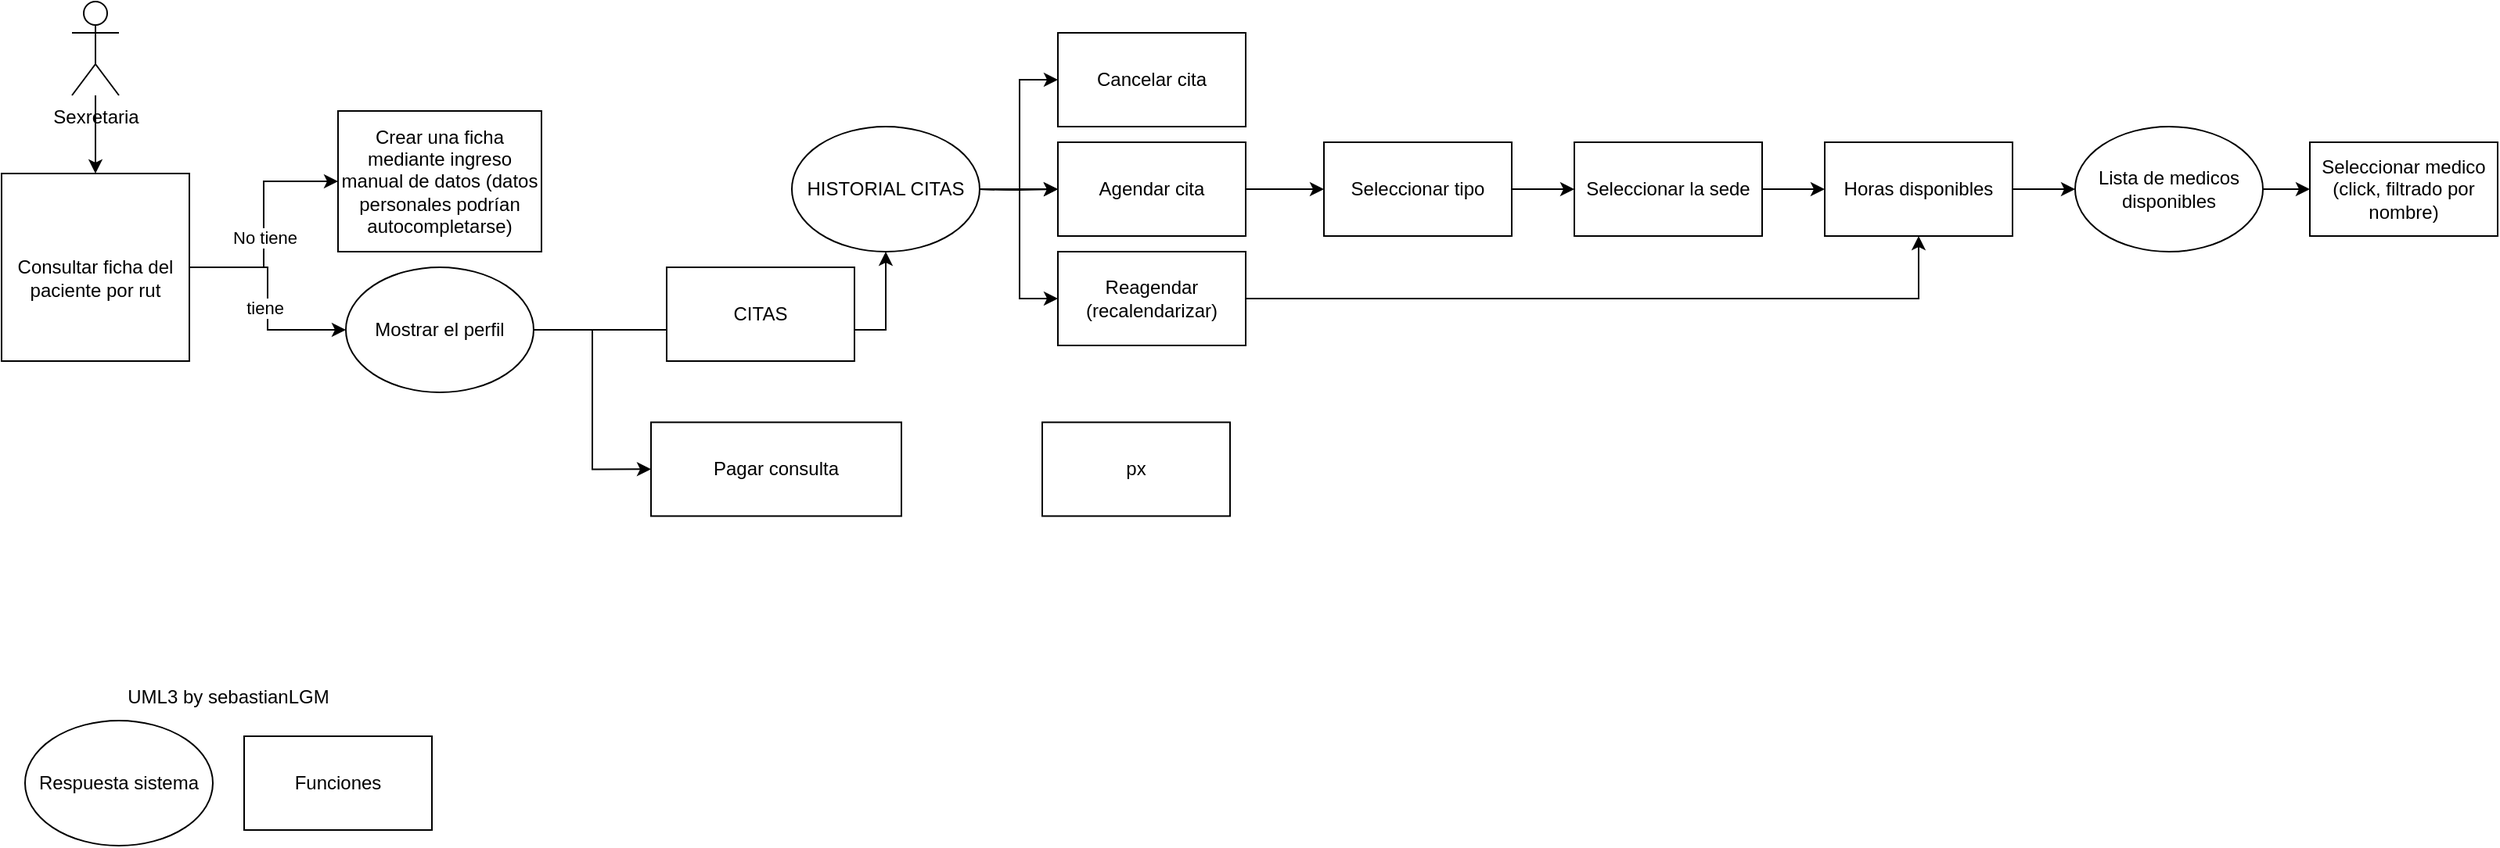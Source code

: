 <mxfile version="21.1.2" type="github">
  <diagram name="Página-1" id="845WD8U1ApV6iTWOgfoi">
    <mxGraphModel dx="1218" dy="619" grid="1" gridSize="10" guides="1" tooltips="1" connect="1" arrows="1" fold="1" page="1" pageScale="1" pageWidth="827" pageHeight="1169" math="0" shadow="0">
      <root>
        <mxCell id="0" />
        <mxCell id="1" parent="0" />
        <mxCell id="CYBAibLlUfrQaXq1cwKo-14" style="edgeStyle=orthogonalEdgeStyle;rounded=0;orthogonalLoop=1;jettySize=auto;html=1;entryX=0;entryY=0.5;entryDx=0;entryDy=0;" edge="1" parent="1" source="CYBAibLlUfrQaXq1cwKo-2" target="CYBAibLlUfrQaXq1cwKo-17">
          <mxGeometry relative="1" as="geometry">
            <mxPoint x="294" y="110.0" as="targetPoint" />
          </mxGeometry>
        </mxCell>
        <mxCell id="CYBAibLlUfrQaXq1cwKo-18" value="No tiene" style="edgeLabel;html=1;align=center;verticalAlign=middle;resizable=0;points=[];" vertex="1" connectable="0" parent="CYBAibLlUfrQaXq1cwKo-14">
          <mxGeometry x="-0.116" relative="1" as="geometry">
            <mxPoint as="offset" />
          </mxGeometry>
        </mxCell>
        <mxCell id="CYBAibLlUfrQaXq1cwKo-36" style="edgeStyle=orthogonalEdgeStyle;rounded=0;orthogonalLoop=1;jettySize=auto;html=1;entryX=0;entryY=0.5;entryDx=0;entryDy=0;" edge="1" parent="1" source="CYBAibLlUfrQaXq1cwKo-2" target="CYBAibLlUfrQaXq1cwKo-34">
          <mxGeometry relative="1" as="geometry" />
        </mxCell>
        <mxCell id="CYBAibLlUfrQaXq1cwKo-52" value="tiene" style="edgeLabel;html=1;align=center;verticalAlign=middle;resizable=0;points=[];" vertex="1" connectable="0" parent="CYBAibLlUfrQaXq1cwKo-36">
          <mxGeometry x="0.084" y="-2" relative="1" as="geometry">
            <mxPoint as="offset" />
          </mxGeometry>
        </mxCell>
        <mxCell id="CYBAibLlUfrQaXq1cwKo-2" value="&lt;br&gt;&lt;br&gt;Consultar ficha del paciente por rut&lt;br&gt;&amp;nbsp;" style="whiteSpace=wrap;html=1;aspect=fixed;" vertex="1" parent="1">
          <mxGeometry x="55" y="130" width="120" height="120" as="geometry" />
        </mxCell>
        <mxCell id="CYBAibLlUfrQaXq1cwKo-23" style="edgeStyle=orthogonalEdgeStyle;rounded=0;orthogonalLoop=1;jettySize=auto;html=1;exitX=1;exitY=0.5;exitDx=0;exitDy=0;" edge="1" parent="1" source="CYBAibLlUfrQaXq1cwKo-34" target="CYBAibLlUfrQaXq1cwKo-64">
          <mxGeometry relative="1" as="geometry">
            <mxPoint x="400.0" y="235" as="sourcePoint" />
            <mxPoint x="680" y="140" as="targetPoint" />
          </mxGeometry>
        </mxCell>
        <mxCell id="CYBAibLlUfrQaXq1cwKo-17" value="Crear una ficha mediante ingreso manual de datos (datos personales podrían autocompletarse)" style="rounded=0;whiteSpace=wrap;html=1;" vertex="1" parent="1">
          <mxGeometry x="270" y="90" width="130" height="90" as="geometry" />
        </mxCell>
        <mxCell id="CYBAibLlUfrQaXq1cwKo-50" style="edgeStyle=orthogonalEdgeStyle;rounded=0;orthogonalLoop=1;jettySize=auto;html=1;entryX=0;entryY=0.5;entryDx=0;entryDy=0;" edge="1" parent="1" target="CYBAibLlUfrQaXq1cwKo-48">
          <mxGeometry relative="1" as="geometry">
            <mxPoint x="680" y="140" as="sourcePoint" />
          </mxGeometry>
        </mxCell>
        <mxCell id="CYBAibLlUfrQaXq1cwKo-55" style="edgeStyle=orthogonalEdgeStyle;rounded=0;orthogonalLoop=1;jettySize=auto;html=1;entryX=0;entryY=0.5;entryDx=0;entryDy=0;" edge="1" parent="1" target="CYBAibLlUfrQaXq1cwKo-54">
          <mxGeometry relative="1" as="geometry">
            <mxPoint x="680" y="140" as="sourcePoint" />
          </mxGeometry>
        </mxCell>
        <mxCell id="CYBAibLlUfrQaXq1cwKo-56" style="edgeStyle=orthogonalEdgeStyle;rounded=0;orthogonalLoop=1;jettySize=auto;html=1;entryX=0;entryY=0.5;entryDx=0;entryDy=0;" edge="1" parent="1" target="CYBAibLlUfrQaXq1cwKo-53">
          <mxGeometry relative="1" as="geometry">
            <mxPoint x="680" y="140" as="sourcePoint" />
          </mxGeometry>
        </mxCell>
        <mxCell id="CYBAibLlUfrQaXq1cwKo-22" value="Pagar consulta" style="rounded=0;whiteSpace=wrap;html=1;" vertex="1" parent="1">
          <mxGeometry x="470" y="289.17" width="160" height="60" as="geometry" />
        </mxCell>
        <mxCell id="CYBAibLlUfrQaXq1cwKo-26" style="edgeStyle=orthogonalEdgeStyle;rounded=0;orthogonalLoop=1;jettySize=auto;html=1;entryX=0.5;entryY=0;entryDx=0;entryDy=0;" edge="1" parent="1" source="CYBAibLlUfrQaXq1cwKo-24" target="CYBAibLlUfrQaXq1cwKo-2">
          <mxGeometry relative="1" as="geometry" />
        </mxCell>
        <mxCell id="CYBAibLlUfrQaXq1cwKo-24" value="Sexretaria" style="shape=umlActor;verticalLabelPosition=bottom;verticalAlign=top;html=1;outlineConnect=0;" vertex="1" parent="1">
          <mxGeometry x="100" y="20" width="30" height="60" as="geometry" />
        </mxCell>
        <mxCell id="CYBAibLlUfrQaXq1cwKo-28" value="Seleccionar medico (click, filtrado por nombre)" style="rounded=0;whiteSpace=wrap;html=1;" vertex="1" parent="1">
          <mxGeometry x="1530" y="110" width="120" height="60" as="geometry" />
        </mxCell>
        <mxCell id="CYBAibLlUfrQaXq1cwKo-44" style="edgeStyle=orthogonalEdgeStyle;rounded=0;orthogonalLoop=1;jettySize=auto;html=1;" edge="1" parent="1" source="CYBAibLlUfrQaXq1cwKo-29" target="CYBAibLlUfrQaXq1cwKo-40">
          <mxGeometry relative="1" as="geometry">
            <mxPoint x="1180" y="140" as="targetPoint" />
          </mxGeometry>
        </mxCell>
        <mxCell id="CYBAibLlUfrQaXq1cwKo-29" value="Horas disponibles" style="rounded=0;whiteSpace=wrap;html=1;" vertex="1" parent="1">
          <mxGeometry x="1220" y="110" width="120" height="60" as="geometry" />
        </mxCell>
        <mxCell id="CYBAibLlUfrQaXq1cwKo-43" style="edgeStyle=orthogonalEdgeStyle;rounded=0;orthogonalLoop=1;jettySize=auto;html=1;entryX=0;entryY=0.5;entryDx=0;entryDy=0;" edge="1" parent="1" source="CYBAibLlUfrQaXq1cwKo-30" target="CYBAibLlUfrQaXq1cwKo-29">
          <mxGeometry relative="1" as="geometry" />
        </mxCell>
        <mxCell id="CYBAibLlUfrQaXq1cwKo-30" value="Seleccionar la sede" style="rounded=0;whiteSpace=wrap;html=1;" vertex="1" parent="1">
          <mxGeometry x="1060" y="110" width="120" height="60" as="geometry" />
        </mxCell>
        <mxCell id="CYBAibLlUfrQaXq1cwKo-42" style="edgeStyle=orthogonalEdgeStyle;rounded=0;orthogonalLoop=1;jettySize=auto;html=1;entryX=0;entryY=0.5;entryDx=0;entryDy=0;" edge="1" parent="1" source="CYBAibLlUfrQaXq1cwKo-31" target="CYBAibLlUfrQaXq1cwKo-30">
          <mxGeometry relative="1" as="geometry" />
        </mxCell>
        <mxCell id="CYBAibLlUfrQaXq1cwKo-31" value="Seleccionar tipo" style="rounded=0;whiteSpace=wrap;html=1;" vertex="1" parent="1">
          <mxGeometry x="900" y="110" width="120" height="60" as="geometry" />
        </mxCell>
        <mxCell id="CYBAibLlUfrQaXq1cwKo-32" value="px" style="rounded=0;whiteSpace=wrap;html=1;" vertex="1" parent="1">
          <mxGeometry x="720" y="289.17" width="120" height="60" as="geometry" />
        </mxCell>
        <mxCell id="CYBAibLlUfrQaXq1cwKo-51" style="edgeStyle=orthogonalEdgeStyle;rounded=0;orthogonalLoop=1;jettySize=auto;html=1;entryX=0;entryY=0.5;entryDx=0;entryDy=0;" edge="1" parent="1" source="CYBAibLlUfrQaXq1cwKo-34" target="CYBAibLlUfrQaXq1cwKo-22">
          <mxGeometry relative="1" as="geometry" />
        </mxCell>
        <mxCell id="CYBAibLlUfrQaXq1cwKo-34" value="Mostrar el perfil" style="ellipse;whiteSpace=wrap;html=1;" vertex="1" parent="1">
          <mxGeometry x="275" y="190" width="120" height="80" as="geometry" />
        </mxCell>
        <mxCell id="CYBAibLlUfrQaXq1cwKo-37" value="Respuesta sistema" style="ellipse;whiteSpace=wrap;html=1;" vertex="1" parent="1">
          <mxGeometry x="70" y="480" width="120" height="80" as="geometry" />
        </mxCell>
        <mxCell id="CYBAibLlUfrQaXq1cwKo-38" value="Funciones" style="rounded=0;whiteSpace=wrap;html=1;" vertex="1" parent="1">
          <mxGeometry x="210" y="490" width="120" height="60" as="geometry" />
        </mxCell>
        <mxCell id="CYBAibLlUfrQaXq1cwKo-39" value="UML3 by sebastianLGM" style="text;html=1;strokeColor=none;fillColor=none;align=center;verticalAlign=middle;whiteSpace=wrap;rounded=0;" vertex="1" parent="1">
          <mxGeometry x="115" y="450" width="170" height="30" as="geometry" />
        </mxCell>
        <mxCell id="CYBAibLlUfrQaXq1cwKo-46" style="edgeStyle=orthogonalEdgeStyle;rounded=0;orthogonalLoop=1;jettySize=auto;html=1;entryX=0;entryY=0.5;entryDx=0;entryDy=0;" edge="1" parent="1" source="CYBAibLlUfrQaXq1cwKo-40" target="CYBAibLlUfrQaXq1cwKo-28">
          <mxGeometry relative="1" as="geometry" />
        </mxCell>
        <mxCell id="CYBAibLlUfrQaXq1cwKo-40" value="Lista de medicos disponibles" style="ellipse;whiteSpace=wrap;html=1;" vertex="1" parent="1">
          <mxGeometry x="1380" y="100" width="120" height="80" as="geometry" />
        </mxCell>
        <mxCell id="CYBAibLlUfrQaXq1cwKo-47" style="edgeStyle=orthogonalEdgeStyle;rounded=0;orthogonalLoop=1;jettySize=auto;html=1;exitX=0.5;exitY=1;exitDx=0;exitDy=0;" edge="1" parent="1" source="CYBAibLlUfrQaXq1cwKo-32" target="CYBAibLlUfrQaXq1cwKo-32">
          <mxGeometry relative="1" as="geometry" />
        </mxCell>
        <mxCell id="CYBAibLlUfrQaXq1cwKo-49" style="edgeStyle=orthogonalEdgeStyle;rounded=0;orthogonalLoop=1;jettySize=auto;html=1;entryX=0;entryY=0.5;entryDx=0;entryDy=0;" edge="1" parent="1" source="CYBAibLlUfrQaXq1cwKo-48" target="CYBAibLlUfrQaXq1cwKo-31">
          <mxGeometry relative="1" as="geometry" />
        </mxCell>
        <mxCell id="CYBAibLlUfrQaXq1cwKo-48" value="Agendar cita" style="rounded=0;whiteSpace=wrap;html=1;" vertex="1" parent="1">
          <mxGeometry x="730" y="110" width="120" height="60" as="geometry" />
        </mxCell>
        <mxCell id="CYBAibLlUfrQaXq1cwKo-53" value="Cancelar cita" style="rounded=0;whiteSpace=wrap;html=1;" vertex="1" parent="1">
          <mxGeometry x="730" y="40" width="120" height="60" as="geometry" />
        </mxCell>
        <mxCell id="CYBAibLlUfrQaXq1cwKo-61" style="edgeStyle=orthogonalEdgeStyle;rounded=0;orthogonalLoop=1;jettySize=auto;html=1;entryX=0.5;entryY=1;entryDx=0;entryDy=0;" edge="1" parent="1" source="CYBAibLlUfrQaXq1cwKo-54" target="CYBAibLlUfrQaXq1cwKo-29">
          <mxGeometry relative="1" as="geometry" />
        </mxCell>
        <mxCell id="CYBAibLlUfrQaXq1cwKo-54" value="Reagendar (recalendarizar)" style="rounded=0;whiteSpace=wrap;html=1;" vertex="1" parent="1">
          <mxGeometry x="730" y="180" width="120" height="60" as="geometry" />
        </mxCell>
        <mxCell id="CYBAibLlUfrQaXq1cwKo-65" value="" style="edgeStyle=orthogonalEdgeStyle;rounded=0;orthogonalLoop=1;jettySize=auto;html=1;" edge="1" parent="1" source="CYBAibLlUfrQaXq1cwKo-64" target="CYBAibLlUfrQaXq1cwKo-48">
          <mxGeometry relative="1" as="geometry" />
        </mxCell>
        <mxCell id="CYBAibLlUfrQaXq1cwKo-64" value="HISTORIAL CITAS" style="ellipse;whiteSpace=wrap;html=1;" vertex="1" parent="1">
          <mxGeometry x="560" y="100" width="120" height="80" as="geometry" />
        </mxCell>
        <mxCell id="CYBAibLlUfrQaXq1cwKo-66" value="CITAS" style="rounded=0;whiteSpace=wrap;html=1;" vertex="1" parent="1">
          <mxGeometry x="480" y="190" width="120" height="60" as="geometry" />
        </mxCell>
      </root>
    </mxGraphModel>
  </diagram>
</mxfile>
